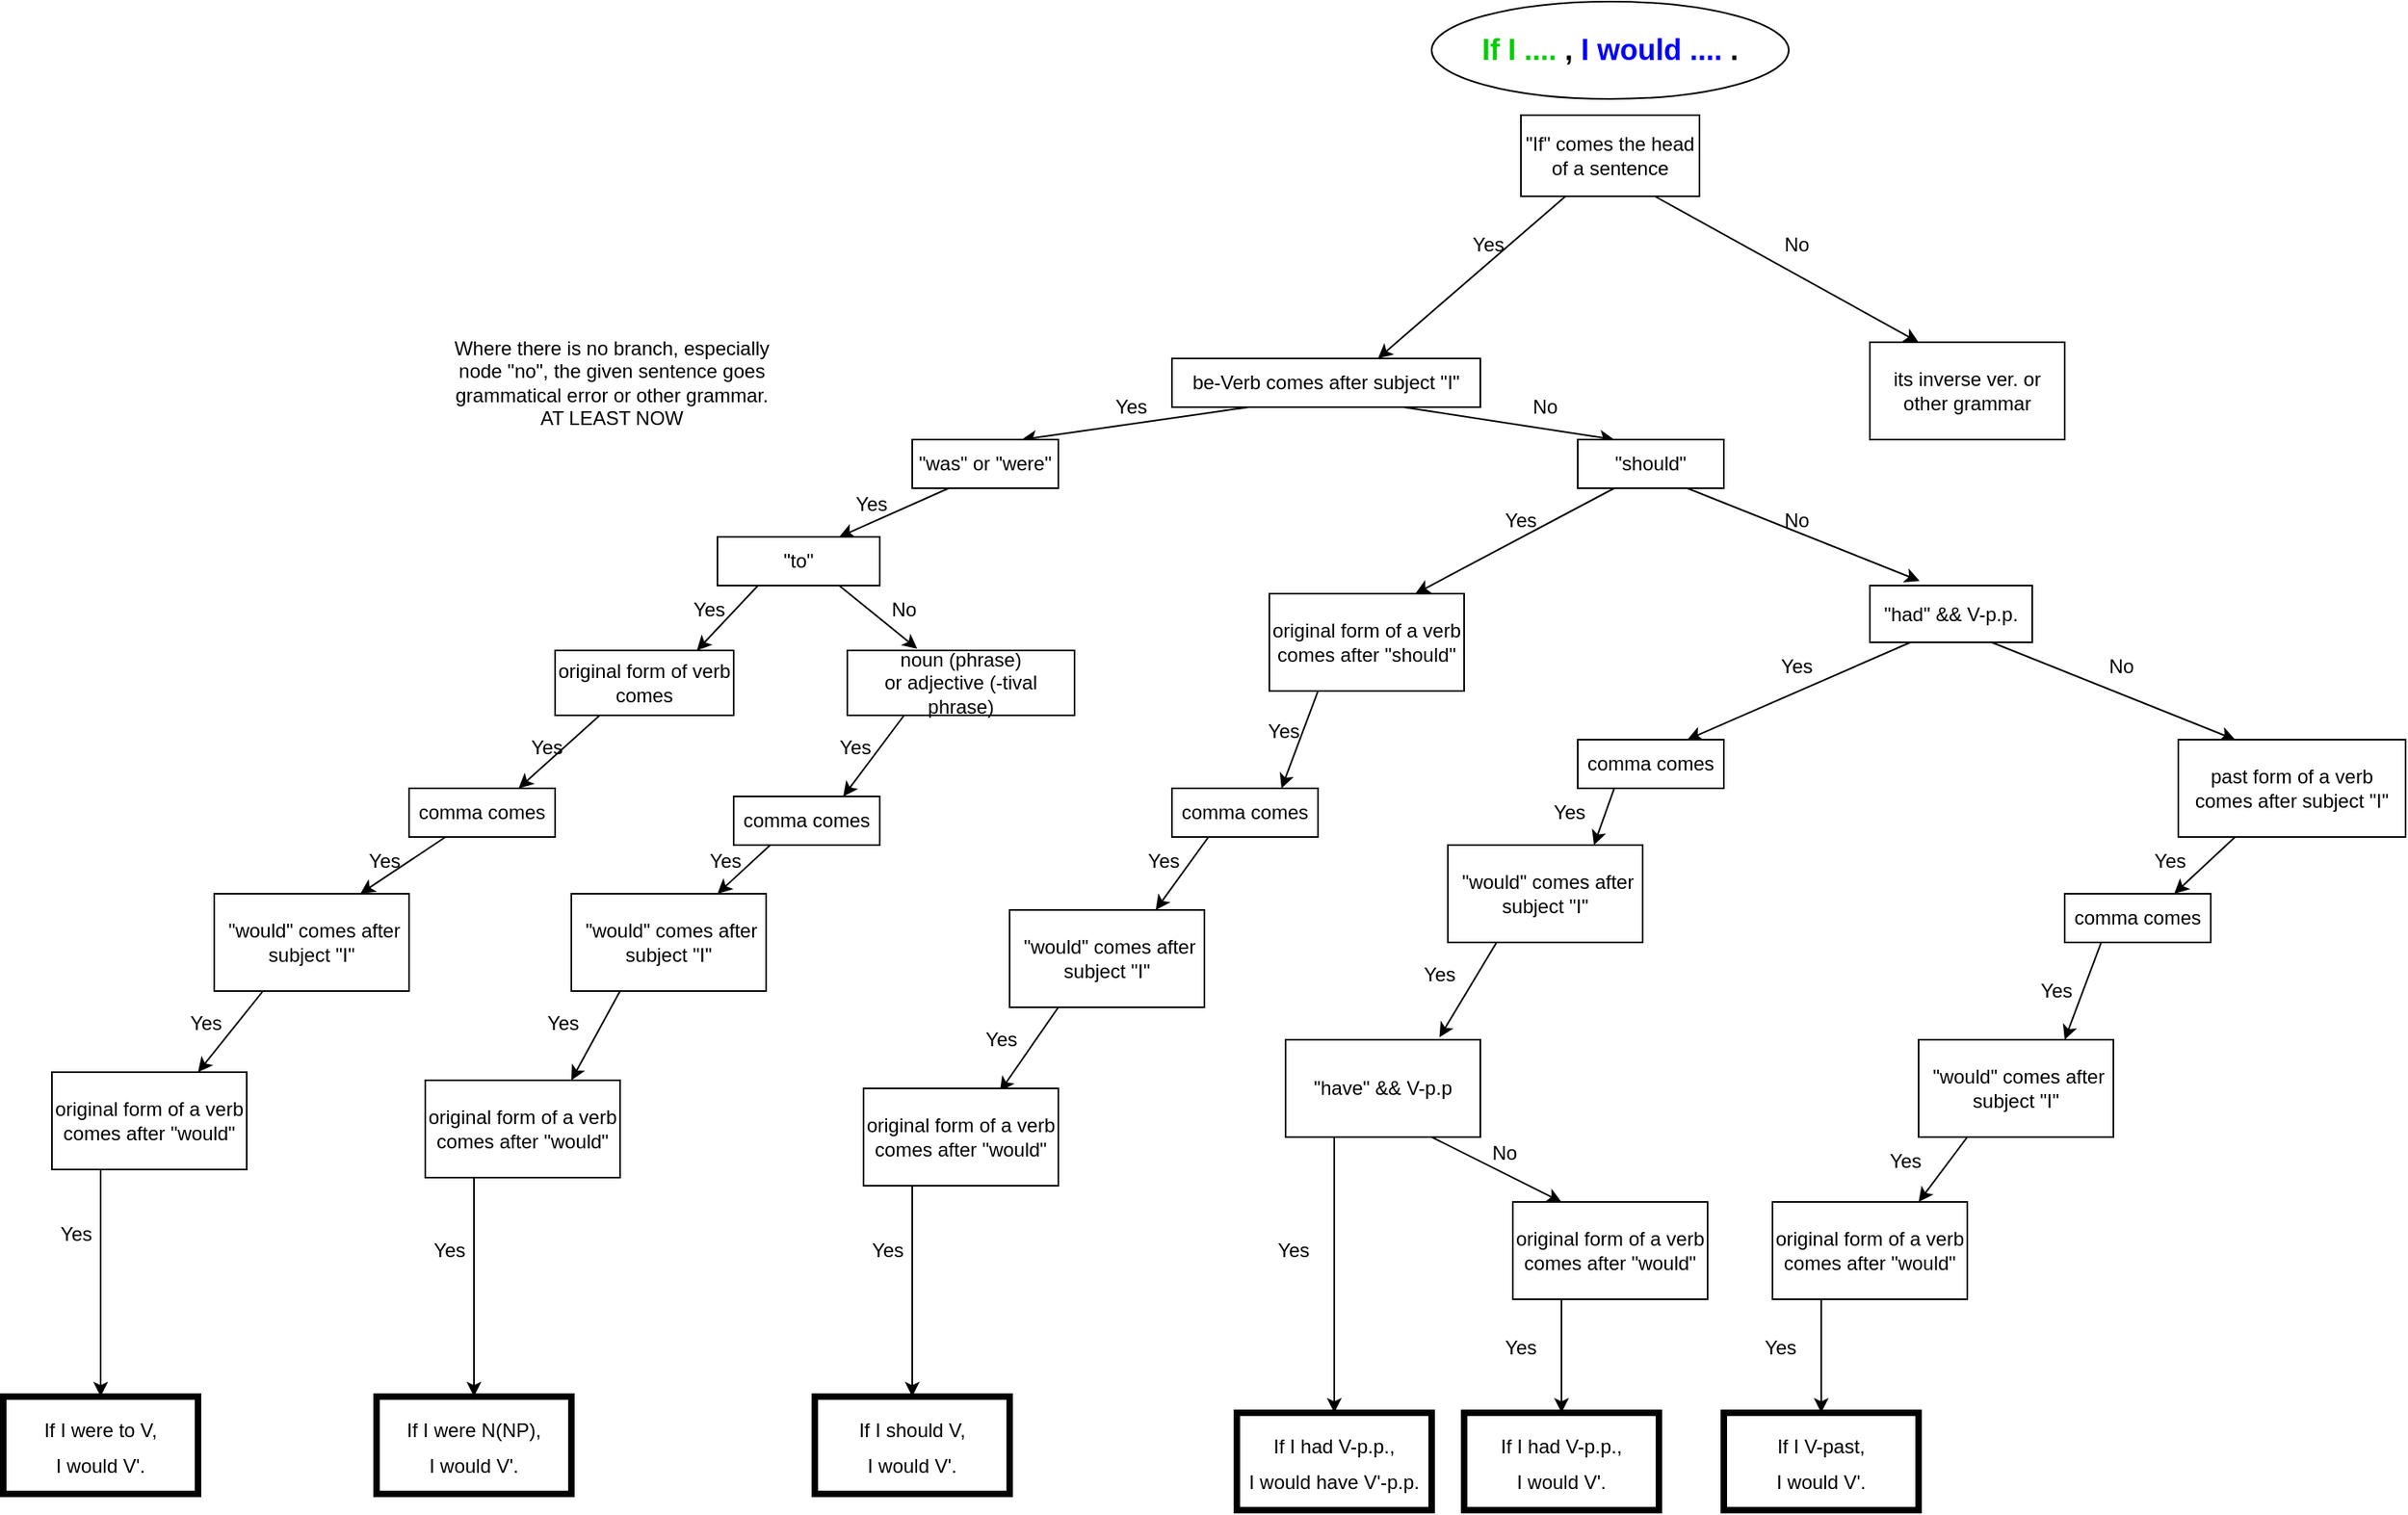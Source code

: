 <mxfile version="20.0.4" type="github">
  <diagram id="Z_p_84xsb6FxlwqVOQu0" name="Page-1">
    <mxGraphModel dx="1550" dy="1561" grid="1" gridSize="10" guides="1" tooltips="1" connect="1" arrows="1" fold="1" page="1" pageScale="1" pageWidth="827" pageHeight="1169" math="0" shadow="0">
      <root>
        <mxCell id="0" />
        <mxCell id="1" parent="0" />
        <mxCell id="HgsCBd9EZ4OtUiYnFxe4-2" style="rounded=0;orthogonalLoop=1;jettySize=auto;html=1;exitX=0.25;exitY=1;exitDx=0;exitDy=0;entryX=0.75;entryY=0;entryDx=0;entryDy=0;" parent="1" source="HgsCBd9EZ4OtUiYnFxe4-1" target="HgsCBd9EZ4OtUiYnFxe4-3" edge="1">
          <mxGeometry relative="1" as="geometry">
            <mxPoint x="230" y="80" as="targetPoint" />
          </mxGeometry>
        </mxCell>
        <mxCell id="HgsCBd9EZ4OtUiYnFxe4-37" style="edgeStyle=none;rounded=0;orthogonalLoop=1;jettySize=auto;html=1;exitX=0.75;exitY=1;exitDx=0;exitDy=0;entryX=0.25;entryY=0;entryDx=0;entryDy=0;fontSize=12;fontColor=#000000;" parent="1" source="HgsCBd9EZ4OtUiYnFxe4-1" target="HgsCBd9EZ4OtUiYnFxe4-34" edge="1">
          <mxGeometry relative="1" as="geometry" />
        </mxCell>
        <mxCell id="HgsCBd9EZ4OtUiYnFxe4-1" value="be-Verb comes after subject &quot;I&quot;" style="whiteSpace=wrap;html=1;" parent="1" vertex="1">
          <mxGeometry x="360" y="110" width="190" height="30" as="geometry" />
        </mxCell>
        <mxCell id="HgsCBd9EZ4OtUiYnFxe4-6" style="edgeStyle=none;rounded=0;orthogonalLoop=1;jettySize=auto;html=1;exitX=0.25;exitY=1;exitDx=0;exitDy=0;entryX=0.75;entryY=0;entryDx=0;entryDy=0;" parent="1" source="HgsCBd9EZ4OtUiYnFxe4-3" target="HgsCBd9EZ4OtUiYnFxe4-5" edge="1">
          <mxGeometry relative="1" as="geometry" />
        </mxCell>
        <mxCell id="HgsCBd9EZ4OtUiYnFxe4-3" value="&quot;was&quot; or &quot;were&quot;" style="whiteSpace=wrap;html=1;" parent="1" vertex="1">
          <mxGeometry x="200" y="160" width="90" height="30" as="geometry" />
        </mxCell>
        <mxCell id="HgsCBd9EZ4OtUiYnFxe4-61" style="edgeStyle=none;rounded=0;orthogonalLoop=1;jettySize=auto;html=1;exitX=0.75;exitY=1;exitDx=0;exitDy=0;entryX=0.25;entryY=0;entryDx=0;entryDy=0;fontSize=12;fontColor=#000000;" parent="1" source="HgsCBd9EZ4OtUiYnFxe4-4" target="HgsCBd9EZ4OtUiYnFxe4-60" edge="1">
          <mxGeometry relative="1" as="geometry" />
        </mxCell>
        <mxCell id="HgsCBd9EZ4OtUiYnFxe4-79" style="edgeStyle=none;rounded=0;orthogonalLoop=1;jettySize=auto;html=1;exitX=0.25;exitY=1;exitDx=0;exitDy=0;entryX=0.75;entryY=0;entryDx=0;entryDy=0;fontSize=12;fontColor=#000000;" parent="1" source="HgsCBd9EZ4OtUiYnFxe4-4" target="HgsCBd9EZ4OtUiYnFxe4-78" edge="1">
          <mxGeometry relative="1" as="geometry" />
        </mxCell>
        <mxCell id="HgsCBd9EZ4OtUiYnFxe4-4" value="&quot;had&quot; &amp;amp;&amp;amp; V-p.p. " style="whiteSpace=wrap;html=1;" parent="1" vertex="1">
          <mxGeometry x="790" y="250" width="100" height="35" as="geometry" />
        </mxCell>
        <mxCell id="HgsCBd9EZ4OtUiYnFxe4-8" style="edgeStyle=none;rounded=0;orthogonalLoop=1;jettySize=auto;html=1;exitX=0.25;exitY=1;exitDx=0;exitDy=0;entryX=0.794;entryY=0;entryDx=0;entryDy=0;entryPerimeter=0;" parent="1" source="HgsCBd9EZ4OtUiYnFxe4-5" target="HgsCBd9EZ4OtUiYnFxe4-7" edge="1">
          <mxGeometry relative="1" as="geometry" />
        </mxCell>
        <mxCell id="HgsCBd9EZ4OtUiYnFxe4-17" style="edgeStyle=none;rounded=0;orthogonalLoop=1;jettySize=auto;html=1;exitX=0.75;exitY=1;exitDx=0;exitDy=0;entryX=0.308;entryY=-0.025;entryDx=0;entryDy=0;entryPerimeter=0;fontSize=12;fontColor=#000000;" parent="1" source="HgsCBd9EZ4OtUiYnFxe4-5" target="HgsCBd9EZ4OtUiYnFxe4-16" edge="1">
          <mxGeometry relative="1" as="geometry" />
        </mxCell>
        <mxCell id="HgsCBd9EZ4OtUiYnFxe4-5" value="&quot;to&quot; " style="whiteSpace=wrap;html=1;" parent="1" vertex="1">
          <mxGeometry x="80" y="220" width="100" height="30" as="geometry" />
        </mxCell>
        <mxCell id="HgsCBd9EZ4OtUiYnFxe4-70" style="edgeStyle=none;rounded=0;orthogonalLoop=1;jettySize=auto;html=1;exitX=0.25;exitY=1;exitDx=0;exitDy=0;entryX=0.75;entryY=0;entryDx=0;entryDy=0;fontSize=12;fontColor=#000000;" parent="1" source="HgsCBd9EZ4OtUiYnFxe4-7" target="HgsCBd9EZ4OtUiYnFxe4-69" edge="1">
          <mxGeometry relative="1" as="geometry" />
        </mxCell>
        <mxCell id="HgsCBd9EZ4OtUiYnFxe4-7" value="original form of verb comes" style="whiteSpace=wrap;html=1;" parent="1" vertex="1">
          <mxGeometry x="-20" y="290" width="110" height="40" as="geometry" />
        </mxCell>
        <mxCell id="HgsCBd9EZ4OtUiYnFxe4-55" style="edgeStyle=none;rounded=0;orthogonalLoop=1;jettySize=auto;html=1;exitX=0.25;exitY=1;exitDx=0;exitDy=0;entryX=0.5;entryY=0;entryDx=0;entryDy=0;fontSize=12;fontColor=#000000;" parent="1" source="HgsCBd9EZ4OtUiYnFxe4-9" target="HgsCBd9EZ4OtUiYnFxe4-13" edge="1">
          <mxGeometry relative="1" as="geometry" />
        </mxCell>
        <mxCell id="HgsCBd9EZ4OtUiYnFxe4-9" value="original form of a verb comes after &quot;would&quot;" style="whiteSpace=wrap;html=1;" parent="1" vertex="1">
          <mxGeometry x="-330" y="550" width="120" height="60" as="geometry" />
        </mxCell>
        <mxCell id="HgsCBd9EZ4OtUiYnFxe4-10" value="&lt;font style=&quot;font-size: 18px;&quot;&gt;&lt;b&gt;&lt;font color=&quot;#00CC00&quot;&gt;If I ....&lt;/font&gt; , &lt;font color=&quot;#0000FF&quot;&gt;I would ....&lt;/font&gt; .&lt;/b&gt;&lt;/font&gt;" style="ellipse;whiteSpace=wrap;html=1;" parent="1" vertex="1">
          <mxGeometry x="520" y="-110" width="220" height="60" as="geometry" />
        </mxCell>
        <mxCell id="HgsCBd9EZ4OtUiYnFxe4-13" value="&lt;div&gt;&lt;font style=&quot;font-size: 12px;&quot; color=&quot;#000000&quot;&gt;If I were to V,&lt;/font&gt;&lt;/div&gt;&lt;div&gt;&lt;font style=&quot;font-size: 12px;&quot; color=&quot;#000000&quot;&gt;I would V&#39;.&lt;br&gt;&lt;/font&gt;&lt;/div&gt;" style="whiteSpace=wrap;html=1;fontSize=18;fontColor=#0000FF;strokeWidth=4;" parent="1" vertex="1">
          <mxGeometry x="-360" y="750" width="120" height="60" as="geometry" />
        </mxCell>
        <mxCell id="HgsCBd9EZ4OtUiYnFxe4-73" style="edgeStyle=none;rounded=0;orthogonalLoop=1;jettySize=auto;html=1;exitX=0.25;exitY=1;exitDx=0;exitDy=0;entryX=0.75;entryY=0;entryDx=0;entryDy=0;fontSize=12;fontColor=#000000;" parent="1" source="HgsCBd9EZ4OtUiYnFxe4-16" target="HgsCBd9EZ4OtUiYnFxe4-72" edge="1">
          <mxGeometry relative="1" as="geometry" />
        </mxCell>
        <mxCell id="HgsCBd9EZ4OtUiYnFxe4-16" value="&lt;div&gt;noun (phrase)&lt;/div&gt;&lt;div&gt;or adjective (-tival phrase)&lt;br&gt;&lt;/div&gt;" style="whiteSpace=wrap;html=1;fontSize=12;fontColor=#000000;strokeWidth=1;" parent="1" vertex="1">
          <mxGeometry x="160" y="290" width="140" height="40" as="geometry" />
        </mxCell>
        <mxCell id="HgsCBd9EZ4OtUiYnFxe4-56" style="edgeStyle=none;rounded=0;orthogonalLoop=1;jettySize=auto;html=1;exitX=0.25;exitY=1;exitDx=0;exitDy=0;entryX=0.5;entryY=0;entryDx=0;entryDy=0;fontSize=12;fontColor=#000000;" parent="1" source="HgsCBd9EZ4OtUiYnFxe4-18" target="HgsCBd9EZ4OtUiYnFxe4-21" edge="1">
          <mxGeometry relative="1" as="geometry" />
        </mxCell>
        <mxCell id="HgsCBd9EZ4OtUiYnFxe4-18" value="original form of a verb comes after &quot;would&quot;" style="whiteSpace=wrap;html=1;" parent="1" vertex="1">
          <mxGeometry x="-100" y="555" width="120" height="60" as="geometry" />
        </mxCell>
        <mxCell id="HgsCBd9EZ4OtUiYnFxe4-21" value="&lt;div&gt;&lt;font style=&quot;font-size: 12px;&quot; color=&quot;#000000&quot;&gt;If I were N(NP),&lt;/font&gt;&lt;/div&gt;&lt;div&gt;&lt;font style=&quot;font-size: 12px;&quot; color=&quot;#000000&quot;&gt;I would V&#39;.&lt;br&gt;&lt;/font&gt;&lt;/div&gt;" style="whiteSpace=wrap;html=1;fontSize=18;fontColor=#0000FF;strokeWidth=4;" parent="1" vertex="1">
          <mxGeometry x="-130" y="750" width="120" height="60" as="geometry" />
        </mxCell>
        <mxCell id="HgsCBd9EZ4OtUiYnFxe4-25" style="edgeStyle=none;rounded=0;orthogonalLoop=1;jettySize=auto;html=1;exitX=0.25;exitY=1;exitDx=0;exitDy=0;entryX=0.75;entryY=0;entryDx=0;entryDy=0;fontSize=12;fontColor=#000000;" parent="1" source="HgsCBd9EZ4OtUiYnFxe4-23" target="HgsCBd9EZ4OtUiYnFxe4-9" edge="1">
          <mxGeometry relative="1" as="geometry" />
        </mxCell>
        <mxCell id="HgsCBd9EZ4OtUiYnFxe4-23" value="&amp;nbsp;&quot;would&quot; comes after subject &quot;I&quot;" style="whiteSpace=wrap;html=1;" parent="1" vertex="1">
          <mxGeometry x="-230" y="440" width="120" height="60" as="geometry" />
        </mxCell>
        <mxCell id="HgsCBd9EZ4OtUiYnFxe4-28" style="edgeStyle=none;rounded=0;orthogonalLoop=1;jettySize=auto;html=1;exitX=0.25;exitY=1;exitDx=0;exitDy=0;entryX=0.75;entryY=0;entryDx=0;entryDy=0;fontSize=12;fontColor=#000000;" parent="1" source="HgsCBd9EZ4OtUiYnFxe4-26" target="HgsCBd9EZ4OtUiYnFxe4-18" edge="1">
          <mxGeometry relative="1" as="geometry" />
        </mxCell>
        <mxCell id="HgsCBd9EZ4OtUiYnFxe4-26" value="&amp;nbsp;&quot;would&quot; comes after subject &quot;I&quot;" style="whiteSpace=wrap;html=1;" parent="1" vertex="1">
          <mxGeometry x="-10" y="440" width="120" height="60" as="geometry" />
        </mxCell>
        <mxCell id="HgsCBd9EZ4OtUiYnFxe4-38" style="edgeStyle=none;rounded=0;orthogonalLoop=1;jettySize=auto;html=1;exitX=0.25;exitY=1;exitDx=0;exitDy=0;entryX=0.79;entryY=-0.024;entryDx=0;entryDy=0;entryPerimeter=0;fontSize=12;fontColor=#000000;" parent="1" source="HgsCBd9EZ4OtUiYnFxe4-30" target="HgsCBd9EZ4OtUiYnFxe4-33" edge="1">
          <mxGeometry relative="1" as="geometry" />
        </mxCell>
        <mxCell id="HgsCBd9EZ4OtUiYnFxe4-30" value="&amp;nbsp;&quot;would&quot; comes after subject &quot;I&quot;" style="whiteSpace=wrap;html=1;" parent="1" vertex="1">
          <mxGeometry x="530" y="410" width="120" height="60" as="geometry" />
        </mxCell>
        <mxCell id="HgsCBd9EZ4OtUiYnFxe4-52" style="edgeStyle=none;rounded=0;orthogonalLoop=1;jettySize=auto;html=1;exitX=0.75;exitY=1;exitDx=0;exitDy=0;entryX=0.25;entryY=0;entryDx=0;entryDy=0;fontSize=12;fontColor=#000000;" parent="1" source="HgsCBd9EZ4OtUiYnFxe4-33" target="HgsCBd9EZ4OtUiYnFxe4-51" edge="1">
          <mxGeometry relative="1" as="geometry" />
        </mxCell>
        <mxCell id="HgsCBd9EZ4OtUiYnFxe4-54" style="edgeStyle=none;rounded=0;orthogonalLoop=1;jettySize=auto;html=1;exitX=0.25;exitY=1;exitDx=0;exitDy=0;entryX=0.5;entryY=0;entryDx=0;entryDy=0;fontSize=12;fontColor=#000000;" parent="1" source="HgsCBd9EZ4OtUiYnFxe4-33" target="HgsCBd9EZ4OtUiYnFxe4-53" edge="1">
          <mxGeometry relative="1" as="geometry" />
        </mxCell>
        <mxCell id="HgsCBd9EZ4OtUiYnFxe4-33" value="&quot;have&quot; &amp;amp;&amp;amp; V-p.p " style="whiteSpace=wrap;html=1;fontSize=12;fontColor=#000000;strokeWidth=1;" parent="1" vertex="1">
          <mxGeometry x="430" y="530" width="120" height="60" as="geometry" />
        </mxCell>
        <mxCell id="HgsCBd9EZ4OtUiYnFxe4-39" style="edgeStyle=none;rounded=0;orthogonalLoop=1;jettySize=auto;html=1;exitX=0.75;exitY=1;exitDx=0;exitDy=0;entryX=0.306;entryY=-0.082;entryDx=0;entryDy=0;entryPerimeter=0;fontSize=12;fontColor=#000000;" parent="1" source="HgsCBd9EZ4OtUiYnFxe4-34" target="HgsCBd9EZ4OtUiYnFxe4-4" edge="1">
          <mxGeometry relative="1" as="geometry" />
        </mxCell>
        <mxCell id="HgsCBd9EZ4OtUiYnFxe4-42" style="edgeStyle=none;rounded=0;orthogonalLoop=1;jettySize=auto;html=1;exitX=0.25;exitY=1;exitDx=0;exitDy=0;entryX=0.75;entryY=0;entryDx=0;entryDy=0;fontSize=12;fontColor=#000000;" parent="1" source="HgsCBd9EZ4OtUiYnFxe4-34" target="HgsCBd9EZ4OtUiYnFxe4-41" edge="1">
          <mxGeometry relative="1" as="geometry" />
        </mxCell>
        <mxCell id="HgsCBd9EZ4OtUiYnFxe4-34" value="&quot;should&quot;" style="whiteSpace=wrap;html=1;fontSize=12;fontColor=#000000;strokeWidth=1;" parent="1" vertex="1">
          <mxGeometry x="610" y="160" width="90" height="30" as="geometry" />
        </mxCell>
        <mxCell id="HgsCBd9EZ4OtUiYnFxe4-36" style="edgeStyle=none;rounded=0;orthogonalLoop=1;jettySize=auto;html=1;exitX=0.25;exitY=1;exitDx=0;exitDy=0;entryX=0.668;entryY=0;entryDx=0;entryDy=0;entryPerimeter=0;fontSize=12;fontColor=#000000;" parent="1" source="HgsCBd9EZ4OtUiYnFxe4-35" target="HgsCBd9EZ4OtUiYnFxe4-1" edge="1">
          <mxGeometry relative="1" as="geometry" />
        </mxCell>
        <mxCell id="V-IdtBLT0dB0t9Ifpjs--2" style="rounded=0;orthogonalLoop=1;jettySize=auto;html=1;exitX=0.75;exitY=1;exitDx=0;exitDy=0;entryX=0.25;entryY=0;entryDx=0;entryDy=0;" edge="1" parent="1" source="HgsCBd9EZ4OtUiYnFxe4-35" target="V-IdtBLT0dB0t9Ifpjs--1">
          <mxGeometry relative="1" as="geometry" />
        </mxCell>
        <mxCell id="HgsCBd9EZ4OtUiYnFxe4-35" value="&quot;If&quot; comes the head of a sentence" style="whiteSpace=wrap;html=1;fontSize=12;fontColor=#000000;strokeWidth=1;" parent="1" vertex="1">
          <mxGeometry x="575" y="-40" width="110" height="50" as="geometry" />
        </mxCell>
        <mxCell id="HgsCBd9EZ4OtUiYnFxe4-76" style="edgeStyle=none;rounded=0;orthogonalLoop=1;jettySize=auto;html=1;exitX=0.25;exitY=1;exitDx=0;exitDy=0;entryX=0.75;entryY=0;entryDx=0;entryDy=0;fontSize=12;fontColor=#000000;" parent="1" source="HgsCBd9EZ4OtUiYnFxe4-41" target="HgsCBd9EZ4OtUiYnFxe4-75" edge="1">
          <mxGeometry relative="1" as="geometry" />
        </mxCell>
        <mxCell id="HgsCBd9EZ4OtUiYnFxe4-41" value="original form of a verb comes after &quot;should&quot;" style="whiteSpace=wrap;html=1;" parent="1" vertex="1">
          <mxGeometry x="420" y="255" width="120" height="60" as="geometry" />
        </mxCell>
        <mxCell id="HgsCBd9EZ4OtUiYnFxe4-47" style="edgeStyle=none;rounded=0;orthogonalLoop=1;jettySize=auto;html=1;exitX=0.25;exitY=1;exitDx=0;exitDy=0;entryX=0.7;entryY=0.033;entryDx=0;entryDy=0;entryPerimeter=0;fontSize=12;fontColor=#000000;" parent="1" source="HgsCBd9EZ4OtUiYnFxe4-44" target="HgsCBd9EZ4OtUiYnFxe4-46" edge="1">
          <mxGeometry relative="1" as="geometry" />
        </mxCell>
        <mxCell id="HgsCBd9EZ4OtUiYnFxe4-44" value="&amp;nbsp;&quot;would&quot; comes after subject &quot;I&quot;" style="whiteSpace=wrap;html=1;" parent="1" vertex="1">
          <mxGeometry x="260" y="450" width="120" height="60" as="geometry" />
        </mxCell>
        <mxCell id="HgsCBd9EZ4OtUiYnFxe4-57" style="edgeStyle=none;rounded=0;orthogonalLoop=1;jettySize=auto;html=1;exitX=0.25;exitY=1;exitDx=0;exitDy=0;entryX=0.5;entryY=0;entryDx=0;entryDy=0;fontSize=12;fontColor=#000000;" parent="1" source="HgsCBd9EZ4OtUiYnFxe4-46" target="HgsCBd9EZ4OtUiYnFxe4-48" edge="1">
          <mxGeometry relative="1" as="geometry" />
        </mxCell>
        <mxCell id="HgsCBd9EZ4OtUiYnFxe4-46" value="original form of a verb comes after &quot;would&quot;" style="whiteSpace=wrap;html=1;" parent="1" vertex="1">
          <mxGeometry x="170" y="560" width="120" height="60" as="geometry" />
        </mxCell>
        <mxCell id="HgsCBd9EZ4OtUiYnFxe4-48" value="&lt;div&gt;&lt;font style=&quot;font-size: 12px;&quot; color=&quot;#000000&quot;&gt;If I should V,&lt;/font&gt;&lt;/div&gt;&lt;div&gt;&lt;font style=&quot;font-size: 12px;&quot; color=&quot;#000000&quot;&gt;I would V&#39;.&lt;br&gt;&lt;/font&gt;&lt;/div&gt;" style="whiteSpace=wrap;html=1;fontSize=18;fontColor=#0000FF;strokeWidth=4;" parent="1" vertex="1">
          <mxGeometry x="140" y="750" width="120" height="60" as="geometry" />
        </mxCell>
        <mxCell id="HgsCBd9EZ4OtUiYnFxe4-59" style="edgeStyle=none;rounded=0;orthogonalLoop=1;jettySize=auto;html=1;exitX=0.25;exitY=1;exitDx=0;exitDy=0;entryX=0.5;entryY=0;entryDx=0;entryDy=0;fontSize=12;fontColor=#000000;" parent="1" source="HgsCBd9EZ4OtUiYnFxe4-51" target="HgsCBd9EZ4OtUiYnFxe4-58" edge="1">
          <mxGeometry relative="1" as="geometry" />
        </mxCell>
        <mxCell id="HgsCBd9EZ4OtUiYnFxe4-51" value="original form of a verb comes after &quot;would&quot;" style="whiteSpace=wrap;html=1;" parent="1" vertex="1">
          <mxGeometry x="570" y="630" width="120" height="60" as="geometry" />
        </mxCell>
        <mxCell id="HgsCBd9EZ4OtUiYnFxe4-53" value="&lt;div&gt;&lt;font style=&quot;font-size: 12px;&quot; color=&quot;#000000&quot;&gt;If I had V-p.p.,&lt;/font&gt;&lt;/div&gt;&lt;div&gt;&lt;font style=&quot;font-size: 12px;&quot; color=&quot;#000000&quot;&gt;I would have V&#39;-p.p.&lt;br&gt;&lt;/font&gt;&lt;/div&gt;" style="whiteSpace=wrap;html=1;fontSize=18;fontColor=#0000FF;strokeWidth=4;" parent="1" vertex="1">
          <mxGeometry x="400" y="760" width="120" height="60" as="geometry" />
        </mxCell>
        <mxCell id="HgsCBd9EZ4OtUiYnFxe4-58" value="&lt;div&gt;&lt;font style=&quot;font-size: 12px;&quot; color=&quot;#000000&quot;&gt;If I had V-p.p.,&lt;/font&gt;&lt;/div&gt;&lt;div&gt;&lt;font style=&quot;font-size: 12px;&quot; color=&quot;#000000&quot;&gt;I would V&#39;.&lt;br&gt;&lt;/font&gt;&lt;/div&gt;" style="whiteSpace=wrap;html=1;fontSize=18;fontColor=#0000FF;strokeWidth=4;" parent="1" vertex="1">
          <mxGeometry x="540" y="760" width="120" height="60" as="geometry" />
        </mxCell>
        <mxCell id="HgsCBd9EZ4OtUiYnFxe4-82" style="edgeStyle=none;rounded=0;orthogonalLoop=1;jettySize=auto;html=1;exitX=0.25;exitY=1;exitDx=0;exitDy=0;entryX=0.75;entryY=0;entryDx=0;entryDy=0;fontSize=12;fontColor=#000000;" parent="1" source="HgsCBd9EZ4OtUiYnFxe4-60" target="HgsCBd9EZ4OtUiYnFxe4-81" edge="1">
          <mxGeometry relative="1" as="geometry" />
        </mxCell>
        <mxCell id="HgsCBd9EZ4OtUiYnFxe4-60" value="past form of a verb comes after subject &quot;I&quot;" style="whiteSpace=wrap;html=1;" parent="1" vertex="1">
          <mxGeometry x="980" y="345" width="140" height="60" as="geometry" />
        </mxCell>
        <mxCell id="HgsCBd9EZ4OtUiYnFxe4-66" style="edgeStyle=none;rounded=0;orthogonalLoop=1;jettySize=auto;html=1;exitX=0.25;exitY=1;exitDx=0;exitDy=0;entryX=0.75;entryY=0;entryDx=0;entryDy=0;fontSize=12;fontColor=#000000;" parent="1" source="HgsCBd9EZ4OtUiYnFxe4-64" target="HgsCBd9EZ4OtUiYnFxe4-65" edge="1">
          <mxGeometry relative="1" as="geometry" />
        </mxCell>
        <mxCell id="HgsCBd9EZ4OtUiYnFxe4-64" value="&amp;nbsp;&quot;would&quot; comes after subject &quot;I&quot;" style="whiteSpace=wrap;html=1;" parent="1" vertex="1">
          <mxGeometry x="820" y="530" width="120" height="60" as="geometry" />
        </mxCell>
        <mxCell id="HgsCBd9EZ4OtUiYnFxe4-68" style="edgeStyle=none;rounded=0;orthogonalLoop=1;jettySize=auto;html=1;exitX=0.25;exitY=1;exitDx=0;exitDy=0;entryX=0.5;entryY=0;entryDx=0;entryDy=0;fontSize=12;fontColor=#000000;" parent="1" source="HgsCBd9EZ4OtUiYnFxe4-65" target="HgsCBd9EZ4OtUiYnFxe4-67" edge="1">
          <mxGeometry relative="1" as="geometry" />
        </mxCell>
        <mxCell id="HgsCBd9EZ4OtUiYnFxe4-65" value="original form of a verb comes after &quot;would&quot;" style="whiteSpace=wrap;html=1;" parent="1" vertex="1">
          <mxGeometry x="730" y="630" width="120" height="60" as="geometry" />
        </mxCell>
        <mxCell id="HgsCBd9EZ4OtUiYnFxe4-67" value="&lt;div&gt;&lt;font style=&quot;font-size: 12px;&quot; color=&quot;#000000&quot;&gt;If I V-past,&lt;/font&gt;&lt;/div&gt;&lt;div&gt;&lt;font style=&quot;font-size: 12px;&quot; color=&quot;#000000&quot;&gt;I would V&#39;.&lt;br&gt;&lt;/font&gt;&lt;/div&gt;" style="whiteSpace=wrap;html=1;fontSize=18;fontColor=#0000FF;strokeWidth=4;" parent="1" vertex="1">
          <mxGeometry x="700" y="760" width="120" height="60" as="geometry" />
        </mxCell>
        <mxCell id="HgsCBd9EZ4OtUiYnFxe4-71" style="edgeStyle=none;rounded=0;orthogonalLoop=1;jettySize=auto;html=1;exitX=0.25;exitY=1;exitDx=0;exitDy=0;entryX=0.75;entryY=0;entryDx=0;entryDy=0;fontSize=12;fontColor=#000000;" parent="1" source="HgsCBd9EZ4OtUiYnFxe4-69" target="HgsCBd9EZ4OtUiYnFxe4-23" edge="1">
          <mxGeometry relative="1" as="geometry" />
        </mxCell>
        <mxCell id="HgsCBd9EZ4OtUiYnFxe4-69" value="comma comes" style="whiteSpace=wrap;html=1;fontSize=12;fontColor=#000000;strokeWidth=1;" parent="1" vertex="1">
          <mxGeometry x="-110" y="375" width="90" height="30" as="geometry" />
        </mxCell>
        <mxCell id="HgsCBd9EZ4OtUiYnFxe4-74" style="edgeStyle=none;rounded=0;orthogonalLoop=1;jettySize=auto;html=1;exitX=0.25;exitY=1;exitDx=0;exitDy=0;entryX=0.75;entryY=0;entryDx=0;entryDy=0;fontSize=12;fontColor=#000000;" parent="1" source="HgsCBd9EZ4OtUiYnFxe4-72" target="HgsCBd9EZ4OtUiYnFxe4-26" edge="1">
          <mxGeometry relative="1" as="geometry" />
        </mxCell>
        <mxCell id="HgsCBd9EZ4OtUiYnFxe4-72" value="comma comes" style="whiteSpace=wrap;html=1;fontSize=12;fontColor=#000000;strokeWidth=1;" parent="1" vertex="1">
          <mxGeometry x="90" y="380" width="90" height="30" as="geometry" />
        </mxCell>
        <mxCell id="HgsCBd9EZ4OtUiYnFxe4-77" style="edgeStyle=none;rounded=0;orthogonalLoop=1;jettySize=auto;html=1;exitX=0.25;exitY=1;exitDx=0;exitDy=0;entryX=0.75;entryY=0;entryDx=0;entryDy=0;fontSize=12;fontColor=#000000;" parent="1" source="HgsCBd9EZ4OtUiYnFxe4-75" target="HgsCBd9EZ4OtUiYnFxe4-44" edge="1">
          <mxGeometry relative="1" as="geometry" />
        </mxCell>
        <mxCell id="HgsCBd9EZ4OtUiYnFxe4-75" value="comma comes" style="whiteSpace=wrap;html=1;fontSize=12;fontColor=#000000;strokeWidth=1;" parent="1" vertex="1">
          <mxGeometry x="360" y="375" width="90" height="30" as="geometry" />
        </mxCell>
        <mxCell id="HgsCBd9EZ4OtUiYnFxe4-80" style="edgeStyle=none;rounded=0;orthogonalLoop=1;jettySize=auto;html=1;exitX=0.25;exitY=1;exitDx=0;exitDy=0;entryX=0.75;entryY=0;entryDx=0;entryDy=0;fontSize=12;fontColor=#000000;" parent="1" source="HgsCBd9EZ4OtUiYnFxe4-78" target="HgsCBd9EZ4OtUiYnFxe4-30" edge="1">
          <mxGeometry relative="1" as="geometry" />
        </mxCell>
        <mxCell id="HgsCBd9EZ4OtUiYnFxe4-78" value="comma comes" style="whiteSpace=wrap;html=1;fontSize=12;fontColor=#000000;strokeWidth=1;" parent="1" vertex="1">
          <mxGeometry x="610" y="345" width="90" height="30" as="geometry" />
        </mxCell>
        <mxCell id="HgsCBd9EZ4OtUiYnFxe4-83" style="edgeStyle=none;rounded=0;orthogonalLoop=1;jettySize=auto;html=1;exitX=0.25;exitY=1;exitDx=0;exitDy=0;entryX=0.75;entryY=0;entryDx=0;entryDy=0;fontSize=12;fontColor=#000000;" parent="1" source="HgsCBd9EZ4OtUiYnFxe4-81" target="HgsCBd9EZ4OtUiYnFxe4-64" edge="1">
          <mxGeometry relative="1" as="geometry" />
        </mxCell>
        <mxCell id="HgsCBd9EZ4OtUiYnFxe4-81" value="comma comes" style="whiteSpace=wrap;html=1;fontSize=12;fontColor=#000000;strokeWidth=1;" parent="1" vertex="1">
          <mxGeometry x="910" y="440" width="90" height="30" as="geometry" />
        </mxCell>
        <mxCell id="HgsCBd9EZ4OtUiYnFxe4-84" value="Yes" style="text;html=1;strokeColor=none;fillColor=none;align=center;verticalAlign=middle;whiteSpace=wrap;rounded=0;fontSize=12;fontColor=#000000;" parent="1" vertex="1">
          <mxGeometry x="540" y="30" width="30" height="20" as="geometry" />
        </mxCell>
        <mxCell id="HgsCBd9EZ4OtUiYnFxe4-85" value="Yes" style="text;html=1;strokeColor=none;fillColor=none;align=center;verticalAlign=middle;whiteSpace=wrap;rounded=0;fontSize=12;fontColor=#000000;" parent="1" vertex="1">
          <mxGeometry x="320" y="130" width="30" height="20" as="geometry" />
        </mxCell>
        <mxCell id="HgsCBd9EZ4OtUiYnFxe4-86" value="Yes" style="text;html=1;strokeColor=none;fillColor=none;align=center;verticalAlign=middle;whiteSpace=wrap;rounded=0;fontSize=12;fontColor=#000000;" parent="1" vertex="1">
          <mxGeometry x="160" y="190" width="30" height="20" as="geometry" />
        </mxCell>
        <mxCell id="HgsCBd9EZ4OtUiYnFxe4-87" value="Yes" style="text;html=1;strokeColor=none;fillColor=none;align=center;verticalAlign=middle;whiteSpace=wrap;rounded=0;fontSize=12;fontColor=#000000;" parent="1" vertex="1">
          <mxGeometry x="60" y="255" width="30" height="20" as="geometry" />
        </mxCell>
        <mxCell id="HgsCBd9EZ4OtUiYnFxe4-88" value="Yes" style="text;html=1;strokeColor=none;fillColor=none;align=center;verticalAlign=middle;whiteSpace=wrap;rounded=0;fontSize=12;fontColor=#000000;" parent="1" vertex="1">
          <mxGeometry x="-40" y="340" width="30" height="20" as="geometry" />
        </mxCell>
        <mxCell id="HgsCBd9EZ4OtUiYnFxe4-89" value="Yes" style="text;html=1;strokeColor=none;fillColor=none;align=center;verticalAlign=middle;whiteSpace=wrap;rounded=0;fontSize=12;fontColor=#000000;" parent="1" vertex="1">
          <mxGeometry x="-140" y="410" width="30" height="20" as="geometry" />
        </mxCell>
        <mxCell id="HgsCBd9EZ4OtUiYnFxe4-90" value="Yes" style="text;html=1;strokeColor=none;fillColor=none;align=center;verticalAlign=middle;whiteSpace=wrap;rounded=0;fontSize=12;fontColor=#000000;" parent="1" vertex="1">
          <mxGeometry x="-250" y="510" width="30" height="20" as="geometry" />
        </mxCell>
        <mxCell id="HgsCBd9EZ4OtUiYnFxe4-91" value="Yes" style="text;html=1;strokeColor=none;fillColor=none;align=center;verticalAlign=middle;whiteSpace=wrap;rounded=0;fontSize=12;fontColor=#000000;" parent="1" vertex="1">
          <mxGeometry x="-330" y="640" width="30" height="20" as="geometry" />
        </mxCell>
        <mxCell id="HgsCBd9EZ4OtUiYnFxe4-92" value="No" style="text;html=1;strokeColor=none;fillColor=none;align=center;verticalAlign=middle;whiteSpace=wrap;rounded=0;fontSize=12;fontColor=#000000;" parent="1" vertex="1">
          <mxGeometry x="180" y="255" width="30" height="20" as="geometry" />
        </mxCell>
        <mxCell id="HgsCBd9EZ4OtUiYnFxe4-93" value="Yes" style="text;html=1;strokeColor=none;fillColor=none;align=center;verticalAlign=middle;whiteSpace=wrap;rounded=0;fontSize=12;fontColor=#000000;" parent="1" vertex="1">
          <mxGeometry x="150" y="340" width="30" height="20" as="geometry" />
        </mxCell>
        <mxCell id="HgsCBd9EZ4OtUiYnFxe4-94" value="Yes" style="text;html=1;strokeColor=none;fillColor=none;align=center;verticalAlign=middle;whiteSpace=wrap;rounded=0;fontSize=12;fontColor=#000000;" parent="1" vertex="1">
          <mxGeometry x="70" y="410" width="30" height="20" as="geometry" />
        </mxCell>
        <mxCell id="HgsCBd9EZ4OtUiYnFxe4-95" value="Yes" style="text;html=1;strokeColor=none;fillColor=none;align=center;verticalAlign=middle;whiteSpace=wrap;rounded=0;fontSize=12;fontColor=#000000;" parent="1" vertex="1">
          <mxGeometry x="-30" y="510" width="30" height="20" as="geometry" />
        </mxCell>
        <mxCell id="HgsCBd9EZ4OtUiYnFxe4-96" value="Yes" style="text;html=1;strokeColor=none;fillColor=none;align=center;verticalAlign=middle;whiteSpace=wrap;rounded=0;fontSize=12;fontColor=#000000;" parent="1" vertex="1">
          <mxGeometry x="-100" y="650" width="30" height="20" as="geometry" />
        </mxCell>
        <mxCell id="HgsCBd9EZ4OtUiYnFxe4-97" value="No" style="text;html=1;strokeColor=none;fillColor=none;align=center;verticalAlign=middle;whiteSpace=wrap;rounded=0;fontSize=12;fontColor=#000000;" parent="1" vertex="1">
          <mxGeometry x="575" y="130" width="30" height="20" as="geometry" />
        </mxCell>
        <mxCell id="HgsCBd9EZ4OtUiYnFxe4-98" value="No" style="text;html=1;strokeColor=none;fillColor=none;align=center;verticalAlign=middle;whiteSpace=wrap;rounded=0;fontSize=12;fontColor=#000000;" parent="1" vertex="1">
          <mxGeometry x="730" y="200" width="30" height="20" as="geometry" />
        </mxCell>
        <mxCell id="HgsCBd9EZ4OtUiYnFxe4-100" value="No" style="text;html=1;strokeColor=none;fillColor=none;align=center;verticalAlign=middle;whiteSpace=wrap;rounded=0;fontSize=12;fontColor=#000000;" parent="1" vertex="1">
          <mxGeometry x="930" y="290" width="30" height="20" as="geometry" />
        </mxCell>
        <mxCell id="HgsCBd9EZ4OtUiYnFxe4-101" value="No" style="text;html=1;strokeColor=none;fillColor=none;align=center;verticalAlign=middle;whiteSpace=wrap;rounded=0;fontSize=12;fontColor=#000000;" parent="1" vertex="1">
          <mxGeometry x="550" y="590" width="30" height="20" as="geometry" />
        </mxCell>
        <mxCell id="HgsCBd9EZ4OtUiYnFxe4-102" value="Yes" style="text;html=1;strokeColor=none;fillColor=none;align=center;verticalAlign=middle;whiteSpace=wrap;rounded=0;fontSize=12;fontColor=#000000;" parent="1" vertex="1">
          <mxGeometry x="560" y="200" width="30" height="20" as="geometry" />
        </mxCell>
        <mxCell id="HgsCBd9EZ4OtUiYnFxe4-103" value="Yes" style="text;html=1;strokeColor=none;fillColor=none;align=center;verticalAlign=middle;whiteSpace=wrap;rounded=0;fontSize=12;fontColor=#000000;" parent="1" vertex="1">
          <mxGeometry x="414" y="330" width="30" height="20" as="geometry" />
        </mxCell>
        <mxCell id="HgsCBd9EZ4OtUiYnFxe4-104" value="Yes" style="text;html=1;strokeColor=none;fillColor=none;align=center;verticalAlign=middle;whiteSpace=wrap;rounded=0;fontSize=12;fontColor=#000000;" parent="1" vertex="1">
          <mxGeometry x="340" y="410" width="30" height="20" as="geometry" />
        </mxCell>
        <mxCell id="HgsCBd9EZ4OtUiYnFxe4-106" value="Yes" style="text;html=1;strokeColor=none;fillColor=none;align=center;verticalAlign=middle;whiteSpace=wrap;rounded=0;fontSize=12;fontColor=#000000;" parent="1" vertex="1">
          <mxGeometry x="240" y="520" width="30" height="20" as="geometry" />
        </mxCell>
        <mxCell id="HgsCBd9EZ4OtUiYnFxe4-107" value="Yes" style="text;html=1;strokeColor=none;fillColor=none;align=center;verticalAlign=middle;whiteSpace=wrap;rounded=0;fontSize=12;fontColor=#000000;" parent="1" vertex="1">
          <mxGeometry x="170" y="650" width="30" height="20" as="geometry" />
        </mxCell>
        <mxCell id="HgsCBd9EZ4OtUiYnFxe4-108" value="Yes" style="text;html=1;strokeColor=none;fillColor=none;align=center;verticalAlign=middle;whiteSpace=wrap;rounded=0;fontSize=12;fontColor=#000000;" parent="1" vertex="1">
          <mxGeometry x="730" y="290" width="30" height="20" as="geometry" />
        </mxCell>
        <mxCell id="HgsCBd9EZ4OtUiYnFxe4-109" value="Yes" style="text;html=1;strokeColor=none;fillColor=none;align=center;verticalAlign=middle;whiteSpace=wrap;rounded=0;fontSize=12;fontColor=#000000;" parent="1" vertex="1">
          <mxGeometry x="590" y="380" width="30" height="20" as="geometry" />
        </mxCell>
        <mxCell id="HgsCBd9EZ4OtUiYnFxe4-110" value="Yes" style="text;html=1;strokeColor=none;fillColor=none;align=center;verticalAlign=middle;whiteSpace=wrap;rounded=0;fontSize=12;fontColor=#000000;" parent="1" vertex="1">
          <mxGeometry x="510" y="480" width="30" height="20" as="geometry" />
        </mxCell>
        <mxCell id="HgsCBd9EZ4OtUiYnFxe4-111" value="Yes" style="text;html=1;strokeColor=none;fillColor=none;align=center;verticalAlign=middle;whiteSpace=wrap;rounded=0;fontSize=12;fontColor=#000000;" parent="1" vertex="1">
          <mxGeometry x="420" y="650" width="30" height="20" as="geometry" />
        </mxCell>
        <mxCell id="HgsCBd9EZ4OtUiYnFxe4-112" value="Yes" style="text;html=1;strokeColor=none;fillColor=none;align=center;verticalAlign=middle;whiteSpace=wrap;rounded=0;fontSize=12;fontColor=#000000;" parent="1" vertex="1">
          <mxGeometry x="560" y="710" width="30" height="20" as="geometry" />
        </mxCell>
        <mxCell id="HgsCBd9EZ4OtUiYnFxe4-113" value="Yes" style="text;html=1;strokeColor=none;fillColor=none;align=center;verticalAlign=middle;whiteSpace=wrap;rounded=0;fontSize=12;fontColor=#000000;" parent="1" vertex="1">
          <mxGeometry x="960" y="410" width="30" height="20" as="geometry" />
        </mxCell>
        <mxCell id="HgsCBd9EZ4OtUiYnFxe4-114" value="Yes" style="text;html=1;strokeColor=none;fillColor=none;align=center;verticalAlign=middle;whiteSpace=wrap;rounded=0;fontSize=12;fontColor=#000000;" parent="1" vertex="1">
          <mxGeometry x="890" y="490" width="30" height="20" as="geometry" />
        </mxCell>
        <mxCell id="HgsCBd9EZ4OtUiYnFxe4-115" value="Yes" style="text;html=1;strokeColor=none;fillColor=none;align=center;verticalAlign=middle;whiteSpace=wrap;rounded=0;fontSize=12;fontColor=#000000;" parent="1" vertex="1">
          <mxGeometry x="797" y="595" width="30" height="20" as="geometry" />
        </mxCell>
        <mxCell id="HgsCBd9EZ4OtUiYnFxe4-116" value="Yes" style="text;html=1;strokeColor=none;fillColor=none;align=center;verticalAlign=middle;whiteSpace=wrap;rounded=0;fontSize=12;fontColor=#000000;" parent="1" vertex="1">
          <mxGeometry x="720" y="710" width="30" height="20" as="geometry" />
        </mxCell>
        <mxCell id="V-IdtBLT0dB0t9Ifpjs--1" value="its inverse ver. or other grammar" style="whiteSpace=wrap;html=1;" vertex="1" parent="1">
          <mxGeometry x="790" y="100" width="120" height="60" as="geometry" />
        </mxCell>
        <mxCell id="V-IdtBLT0dB0t9Ifpjs--3" value="No" style="text;html=1;strokeColor=none;fillColor=none;align=center;verticalAlign=middle;whiteSpace=wrap;rounded=0;fontSize=12;fontColor=#000000;" vertex="1" parent="1">
          <mxGeometry x="730" y="30" width="30" height="20" as="geometry" />
        </mxCell>
        <mxCell id="V-IdtBLT0dB0t9Ifpjs--6" style="edgeStyle=none;rounded=0;orthogonalLoop=1;jettySize=auto;html=1;exitX=0.75;exitY=1;exitDx=0;exitDy=0;" edge="1" parent="1">
          <mxGeometry relative="1" as="geometry">
            <mxPoint x="376.25" y="260" as="sourcePoint" />
            <mxPoint x="376.25" y="260" as="targetPoint" />
          </mxGeometry>
        </mxCell>
        <mxCell id="V-IdtBLT0dB0t9Ifpjs--8" value="&lt;div&gt;Where there is no branch, especially node &quot;no&quot;, the given sentence goes grammatical error or other grammar.&lt;/div&gt;&lt;div&gt;AT LEAST NOW&lt;br&gt; &lt;/div&gt;" style="text;html=1;strokeColor=none;fillColor=none;align=center;verticalAlign=middle;whiteSpace=wrap;rounded=0;" vertex="1" parent="1">
          <mxGeometry x="-90" y="100" width="210" height="50" as="geometry" />
        </mxCell>
      </root>
    </mxGraphModel>
  </diagram>
</mxfile>
